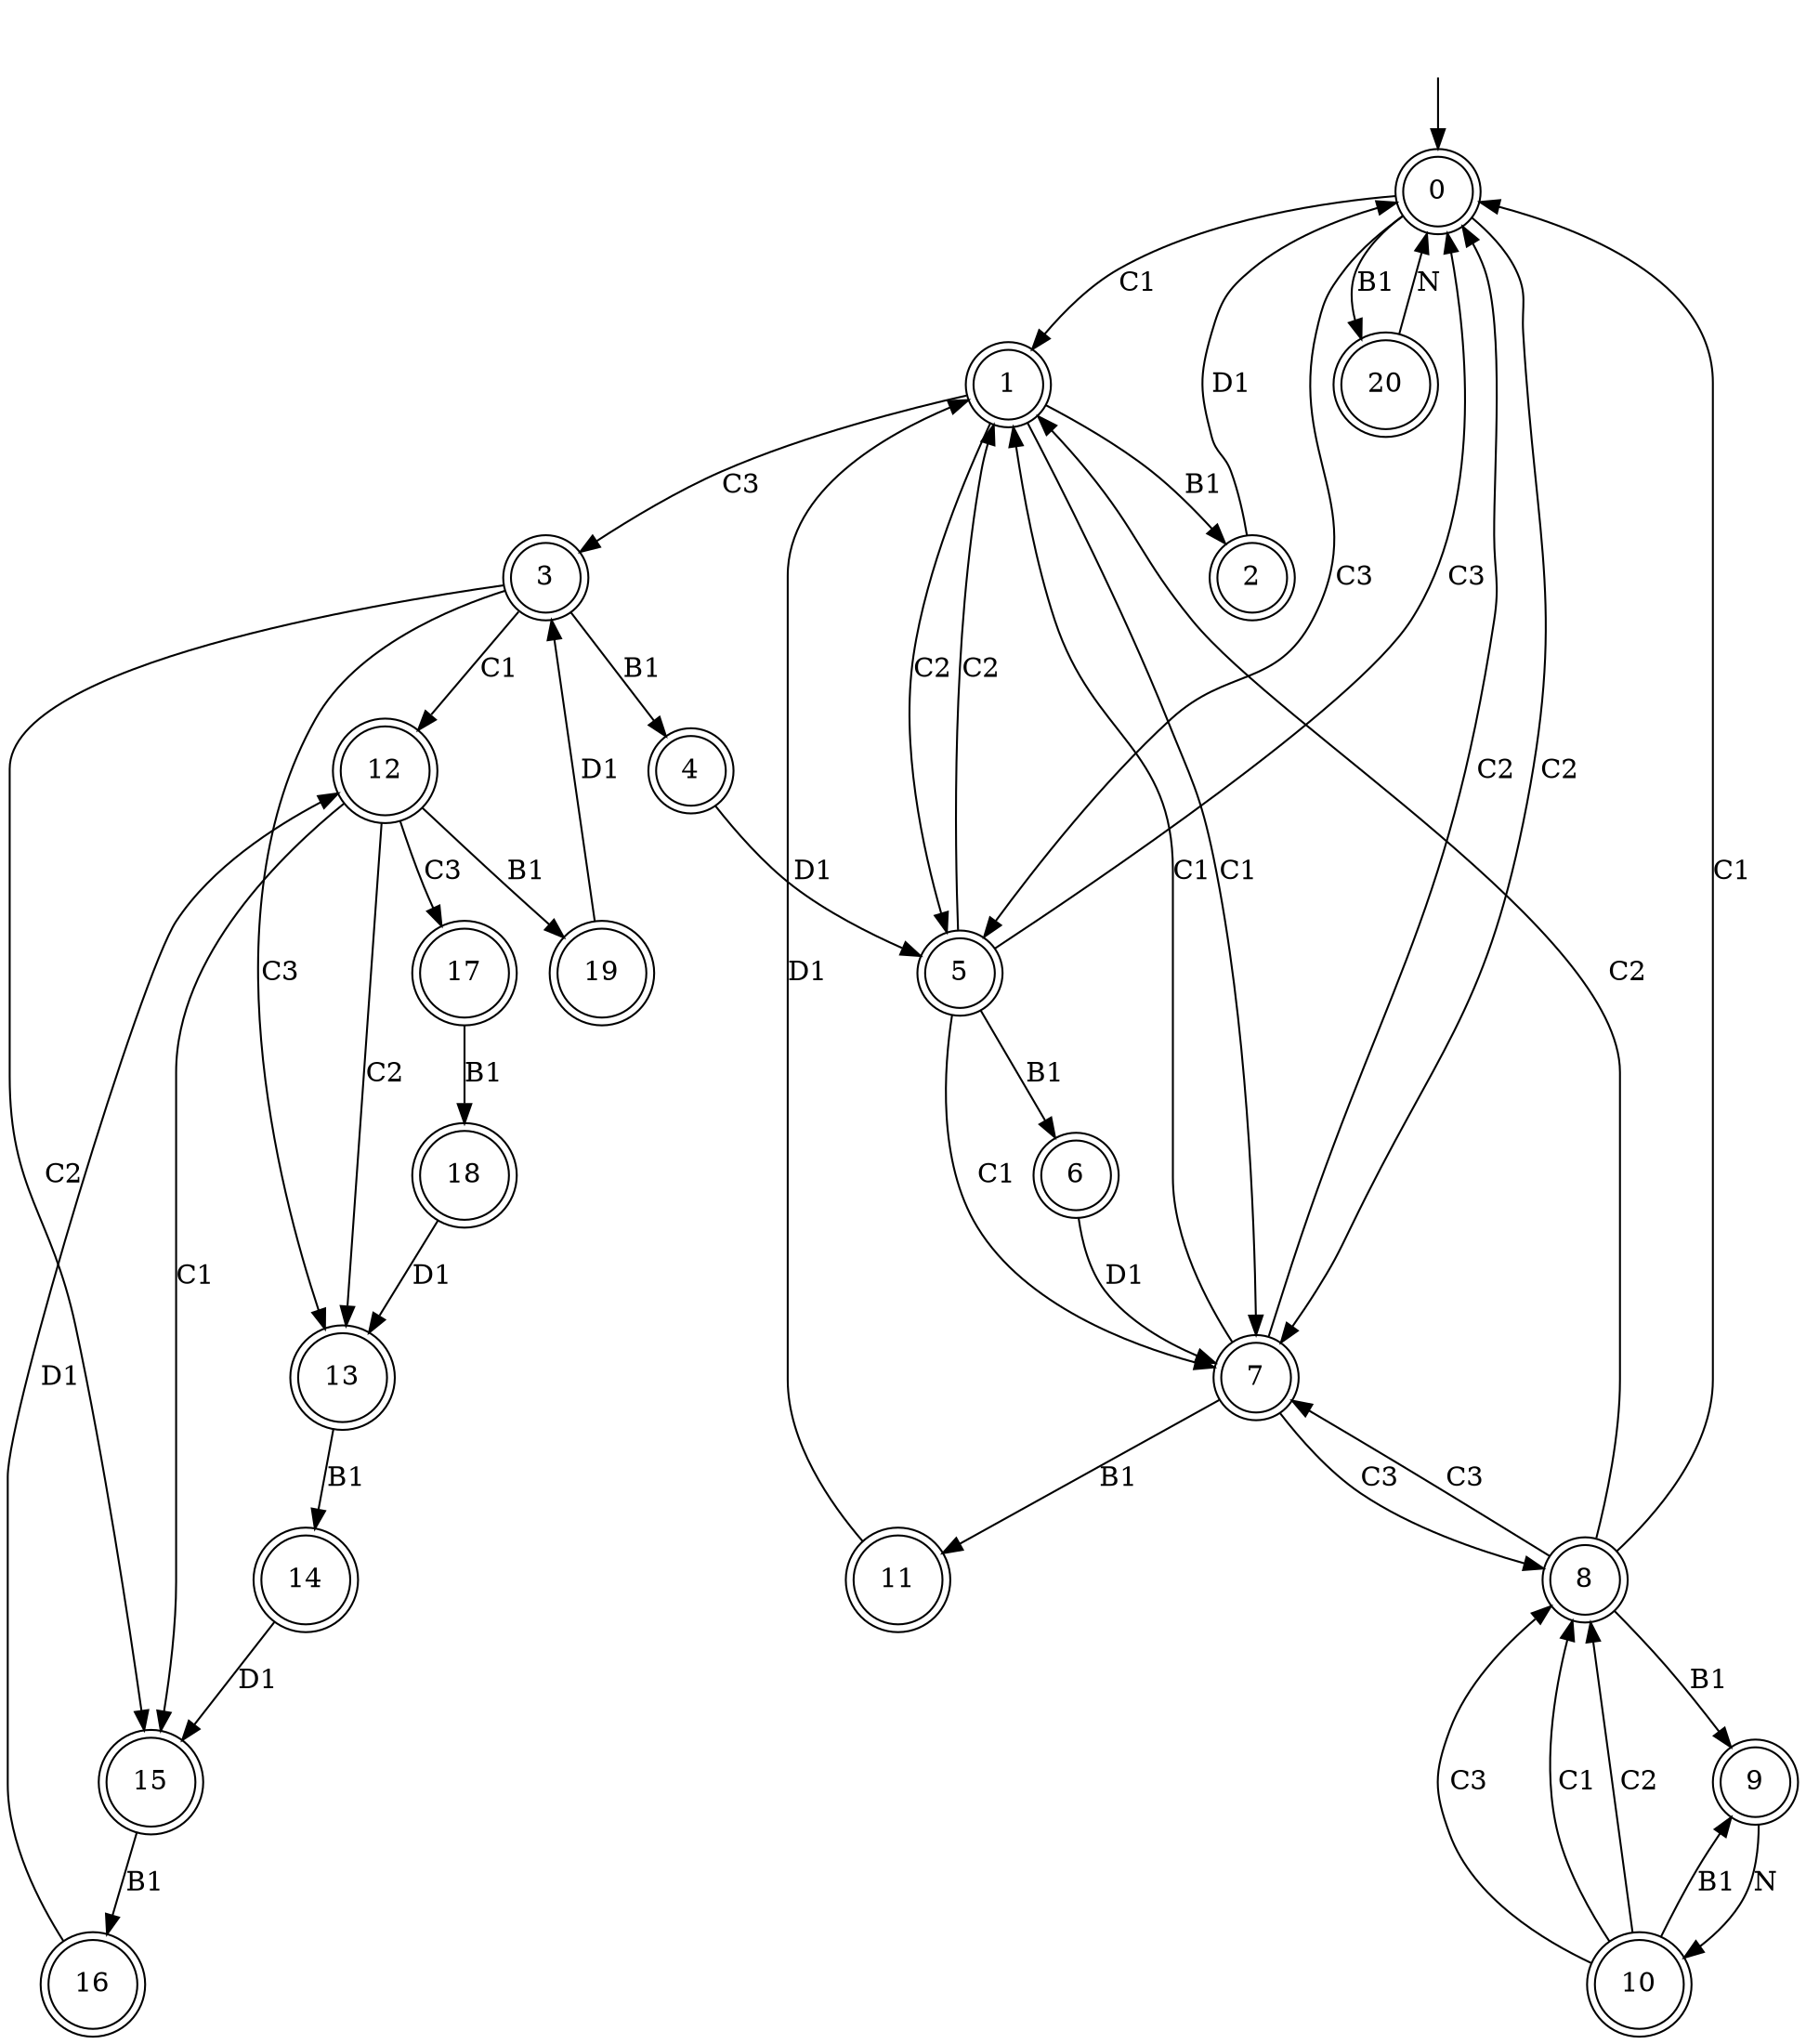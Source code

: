 digraph G {
  0 [ shape="doublecircle" label="0" ];
  1 [ shape="doublecircle" label="1" ];
  2 [ shape="doublecircle" label="2" ];
  3 [ shape="doublecircle" label="3" ];
  4 [ shape="doublecircle" label="4" ];
  5 [ shape="doublecircle" label="5" ];
  6 [ shape="doublecircle" label="6" ];
  7 [ shape="doublecircle" label="7" ];
  8 [ shape="doublecircle" label="8" ];
  9 [ shape="doublecircle" label="9" ];
  10 [ shape="doublecircle" label="10" ];
  11 [ shape="doublecircle" label="11" ];
  12 [ shape="doublecircle" label="12" ];
  13 [ shape="doublecircle" label="13" ];
  14 [ shape="doublecircle" label="14" ];
  15 [ shape="doublecircle" label="15" ];
  16 [ shape="doublecircle" label="16" ];
  17 [ shape="doublecircle" label="17" ];
  18 [ shape="doublecircle" label="18" ];
  19 [ shape="doublecircle" label="19" ];
  20 [ shape="doublecircle" label="20" ];
  0 -> 1 [ label="C1" ];
  1 -> 2 [ label="B1" ];
  2 -> 0 [ label="D1" ];
  1 -> 3 [ label="C3" ];
  3 -> 4 [ label="B1" ];
  4 -> 5 [ label="D1" ];
  5 -> 0 [ label="C3" ];
  5 -> 6 [ label="B1" ];
  6 -> 7 [ label="D1" ];
  7 -> 0 [ label="C2" ];
  7 -> 1 [ label="C1" ];
  7 -> 8 [ label="C3" ];
  8 -> 1 [ label="C2" ];
  8 -> 7 [ label="C3" ];
  8 -> 9 [ label="B1" ];
  9 -> 10 [ label="N" ];
  10 -> 9 [ label="B1" ];
  10 -> 8 [ label="C3" ];
  10 -> 8 [ label="C1" ];
  10 -> 8 [ label="C2" ];
  8 -> 0 [ label="C1" ];
  7 -> 11 [ label="B1" ];
  11 -> 1 [ label="D1" ];
  5 -> 7 [ label="C1" ];
  5 -> 1 [ label="C2" ];
  3 -> 12 [ label="C1" ];
  12 -> 13 [ label="C2" ];
  13 -> 14 [ label="B1" ];
  14 -> 15 [ label="D1" ];
  15 -> 16 [ label="B1" ];
  16 -> 12 [ label="D1" ];
  12 -> 17 [ label="C3" ];
  17 -> 18 [ label="B1" ];
  18 -> 13 [ label="D1" ];
  12 -> 19 [ label="B1" ];
  19 -> 3 [ label="D1" ];
  12 -> 15 [ label="C1" ];
  3 -> 13 [ label="C3" ];
  3 -> 15 [ label="C2" ];
  1 -> 7 [ label="C1" ];
  1 -> 5 [ label="C2" ];
  0 -> 20 [ label="B1" ];
  20 -> 0 [ label="N" ];
  0 -> 7 [ label="C2" ];
  0 -> 5 [ label="C3" ];
__start0 [label="", shape=none];
__start0 -> 0  [label=""];
}
